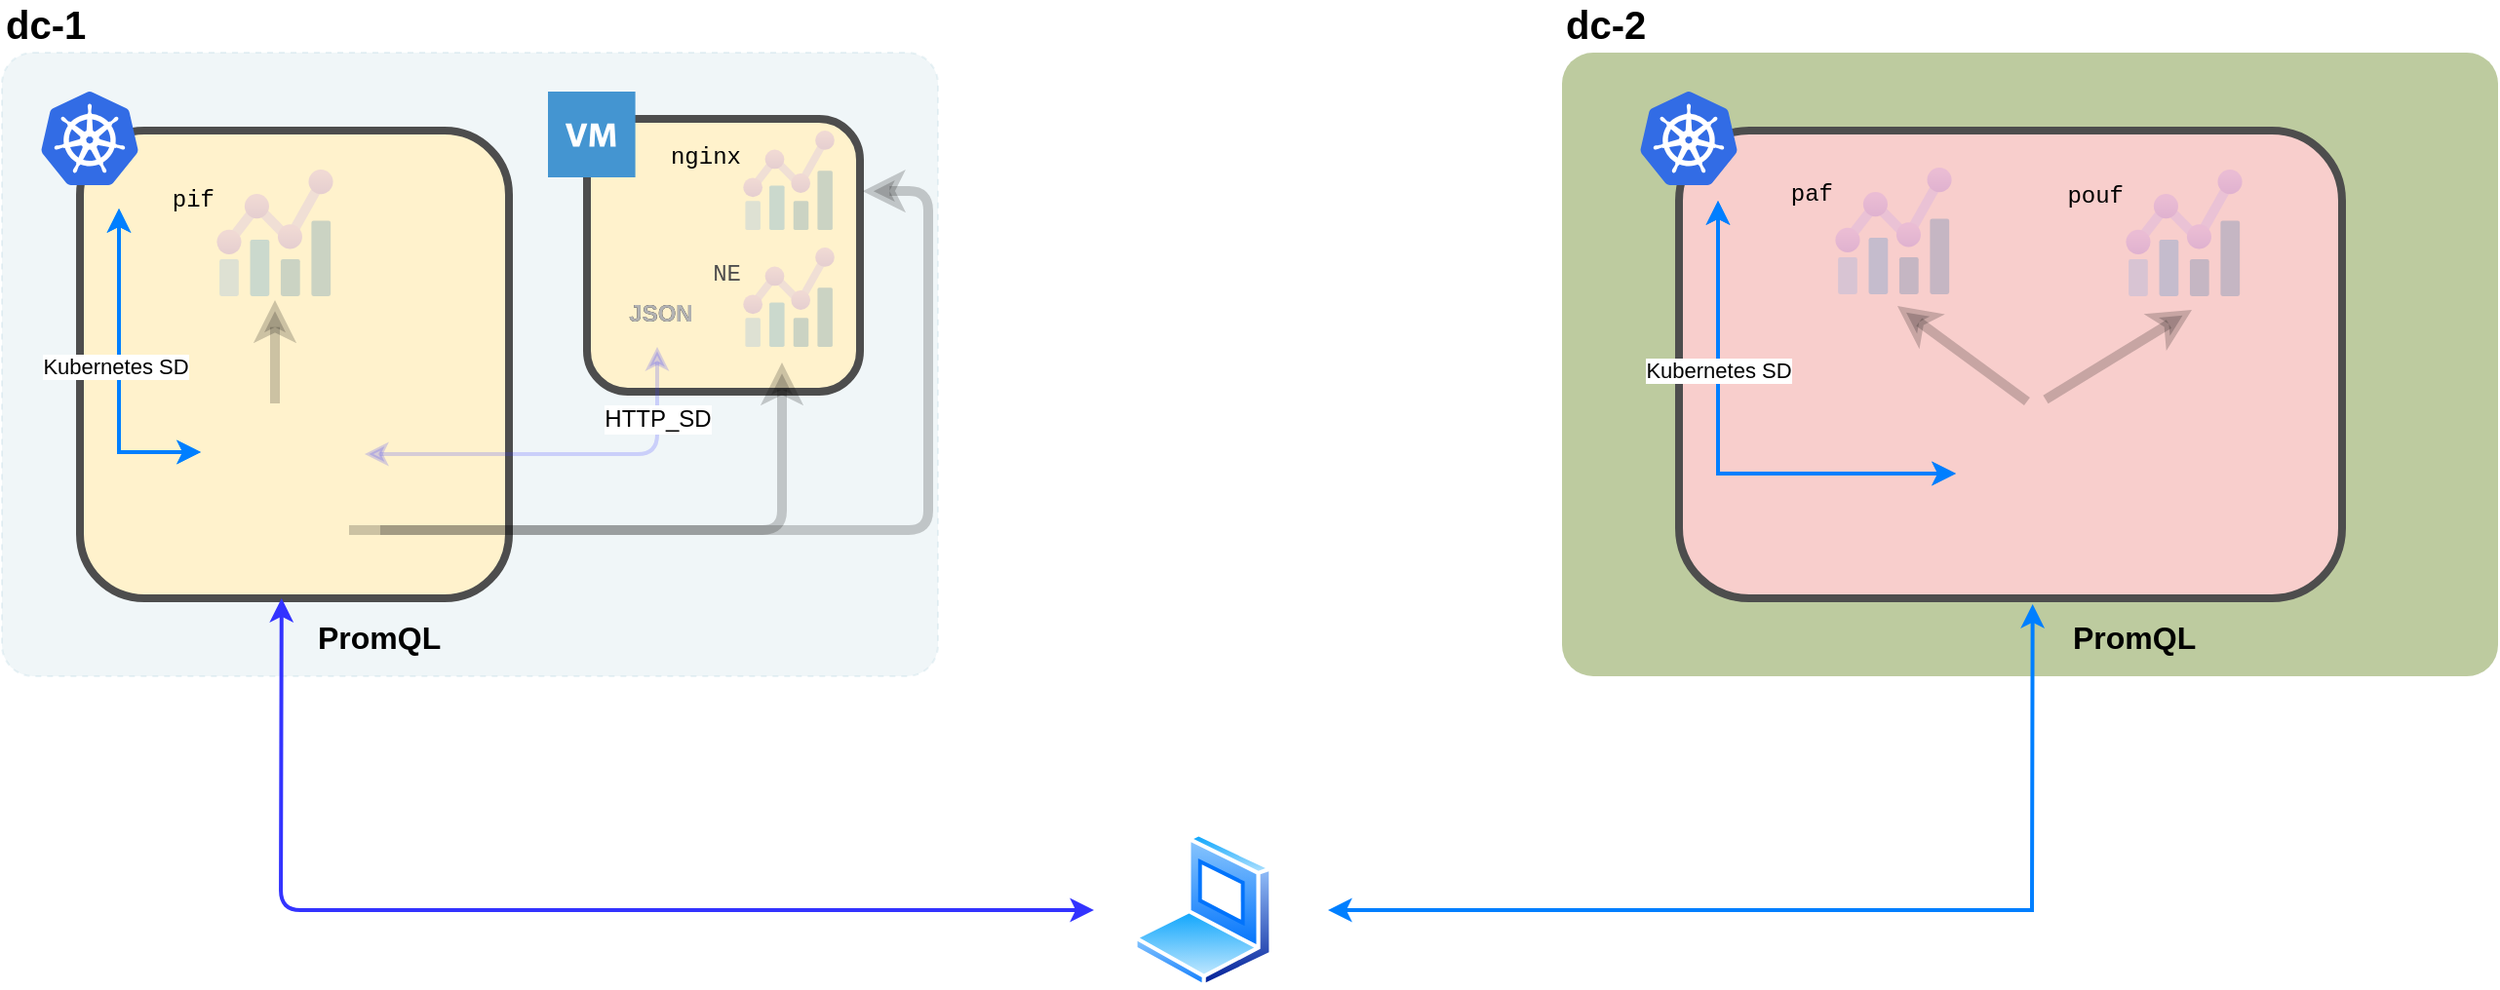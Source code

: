 <mxfile version="16.5.1" type="device" pages="2"><diagram id="RNcvH1G1AvlMXH8FhFoP" name="Page-1"><mxGraphModel dx="1422" dy="878" grid="1" gridSize="20" guides="1" tooltips="1" connect="1" arrows="1" fold="1" page="1" pageScale="1" pageWidth="1169" pageHeight="827" math="0" shadow="0"><root><mxCell id="0"/><mxCell id="1" value="DC" parent="0"/><mxCell id="i4_O-EYT64fUKUUjUKk5-18" value="dc-2" style="rounded=1;whiteSpace=wrap;html=1;dashed=1;sketch=0;fillColor=#BDCB9F;strokeColor=none;arcSize=5;fontStyle=1;fontSize=20;labelPosition=center;verticalLabelPosition=top;align=left;verticalAlign=bottom;" parent="1" vertex="1"><mxGeometry x="880" y="240" width="480" height="320" as="geometry"/></mxCell><mxCell id="i4_O-EYT64fUKUUjUKk5-17" value="dc-1" style="rounded=1;whiteSpace=wrap;html=1;dashed=1;sketch=0;fillColor=#B3CFDB;strokeColor=#97C2D3;arcSize=5;fontStyle=1;fontSize=20;labelPosition=center;verticalLabelPosition=top;align=left;verticalAlign=bottom;shadow=0;glass=0;gradientColor=none;gradientDirection=north;fillOpacity=20;strokeOpacity=20;" parent="1" vertex="1"><mxGeometry x="80" y="240" width="480" height="320" as="geometry"/></mxCell><mxCell id="i4_O-EYT64fUKUUjUKk5-29" value="Tenant Foo" parent="0"/><mxCell id="i4_O-EYT64fUKUUjUKk5-163" value="Tenant Hoster Infra" parent="0"/><mxCell id="i4_O-EYT64fUKUUjUKk5-166" value="" style="rounded=1;whiteSpace=wrap;html=1;shadow=0;glass=0;sketch=0;fontSize=20;strokeColor=#4D4D4D;strokeWidth=4;fillColor=#f8cecc;gradientDirection=north;" parent="i4_O-EYT64fUKUUjUKk5-163" vertex="1"><mxGeometry x="940" y="280" width="340" height="240" as="geometry"/></mxCell><mxCell id="i4_O-EYT64fUKUUjUKk5-167" value="" style="sketch=0;aspect=fixed;html=1;points=[];align=center;image;fontSize=12;image=img/lib/mscae/Kubernetes.svg;rounded=1;shadow=0;glass=0;strokeColor=#4D4D4D;strokeWidth=4;fillColor=none;gradientColor=none;gradientDirection=north;" parent="i4_O-EYT64fUKUUjUKk5-163" vertex="1"><mxGeometry x="920" y="260" width="50" height="48" as="geometry"/></mxCell><mxCell id="i4_O-EYT64fUKUUjUKk5-162" value="Tenant Foo Infra" parent="0"/><mxCell id="i4_O-EYT64fUKUUjUKk5-179" value="" style="rounded=1;whiteSpace=wrap;html=1;shadow=0;glass=0;sketch=0;fontSize=20;strokeColor=#4D4D4D;strokeWidth=4;fillColor=#fff2cc;gradientDirection=north;" parent="i4_O-EYT64fUKUUjUKk5-162" vertex="1"><mxGeometry x="120" y="280" width="220" height="240" as="geometry"/></mxCell><mxCell id="i4_O-EYT64fUKUUjUKk5-180" value="" style="sketch=0;aspect=fixed;html=1;points=[];align=center;image;fontSize=12;image=img/lib/mscae/Kubernetes.svg;rounded=1;shadow=0;glass=0;strokeColor=#4D4D4D;strokeWidth=4;fillColor=none;gradientColor=none;gradientDirection=north;" parent="i4_O-EYT64fUKUUjUKk5-162" vertex="1"><mxGeometry x="100" y="260" width="50" height="48" as="geometry"/></mxCell><mxCell id="i4_O-EYT64fUKUUjUKk5-181" value="" style="whiteSpace=wrap;html=1;aspect=fixed;rounded=1;shadow=0;glass=0;sketch=0;fontSize=20;strokeColor=#4D4D4D;strokeWidth=4;fillColor=#fff2cc;gradientDirection=north;" parent="i4_O-EYT64fUKUUjUKk5-162" vertex="1"><mxGeometry x="380" y="274" width="140" height="140" as="geometry"/></mxCell><mxCell id="i4_O-EYT64fUKUUjUKk5-183" value="" style="shadow=0;dashed=0;html=1;strokeColor=none;fillColor=#4495D1;labelPosition=center;verticalLabelPosition=bottom;verticalAlign=top;align=center;outlineConnect=0;shape=mxgraph.veeam.2d.virtual_machine;rounded=1;glass=0;labelBackgroundColor=none;sketch=0;fontSize=20;fontColor=#4D4D4D;" parent="i4_O-EYT64fUKUUjUKk5-162" vertex="1"><mxGeometry x="360" y="260" width="44.8" height="44" as="geometry"/></mxCell><mxCell id="evRSb0u4MD66gfarcpA0-5" value="Apps" parent="0" visible="0"/><mxCell id="hrEbi-CQNuFAZLbF7D-f-4" value="" style="aspect=fixed;perimeter=ellipsePerimeter;align=left;shadow=0;dashed=0;fontColor=#4D4D4D;labelBackgroundColor=#FFF2CC;fontSize=20;spacingTop=3;image;image=img/lib/ibm/miscellaneous/microservices_application.svg;rounded=0;glass=0;sketch=0;strokeColor=#4D4D4D;strokeWidth=4;fillColor=#B3CFDB;gradientColor=none;gradientDirection=north;fontStyle=1;labelPosition=center;verticalLabelPosition=top;verticalAlign=bottom;html=1;imageBackground=none;imageBorder=none;perimeterSpacing=0;" parent="evRSb0u4MD66gfarcpA0-5" vertex="1"><mxGeometry x="172" y="297" width="100" height="100" as="geometry"/></mxCell><mxCell id="hrEbi-CQNuFAZLbF7D-f-5" value="" style="aspect=fixed;perimeter=ellipsePerimeter;align=left;shadow=0;dashed=0;fontColor=#4D4D4D;labelBackgroundColor=#FFF2CC;fontSize=20;spacingTop=3;image;image=img/lib/ibm/miscellaneous/microservices_application.svg;rounded=0;glass=0;sketch=0;strokeColor=#4D4D4D;strokeWidth=4;fillColor=#B3CFDB;gradientColor=none;gradientDirection=north;fontStyle=1;labelPosition=center;verticalLabelPosition=top;verticalAlign=bottom;html=1;imageBackground=none;imageBorder=none;perimeterSpacing=0;" parent="evRSb0u4MD66gfarcpA0-5" vertex="1"><mxGeometry x="1066" y="293" width="100" height="100" as="geometry"/></mxCell><mxCell id="bxPonJ3_wCeM7f_F5ErZ-5" value="nginx" style="text;html=1;strokeColor=none;fillColor=none;align=center;verticalAlign=middle;whiteSpace=wrap;rounded=0;shadow=0;glass=0;sketch=0;fontSize=28;fontStyle=1" parent="evRSb0u4MD66gfarcpA0-5" vertex="1"><mxGeometry x="420" y="320" width="60" height="30" as="geometry"/></mxCell><mxCell id="i4_O-EYT64fUKUUjUKk5-199" value="Metrics" parent="0"/><mxCell id="i4_O-EYT64fUKUUjUKk5-200" value="&lt;span style=&quot;font-weight: normal&quot;&gt;&lt;font style=&quot;font-size: 12px&quot;&gt;pif&lt;/font&gt;&lt;/span&gt;" style="aspect=fixed;html=1;points=[];align=right;image;fontSize=15;image=img/lib/azure2/management_governance/Metrics.svg;rounded=1;shadow=0;glass=0;labelBackgroundColor=none;sketch=0;fontFamily=Courier New;fontColor=#000000;strokeColor=#4D4D4D;strokeWidth=2;fillColor=#FFF2CC;gradientColor=none;gradientDirection=north;labelPosition=left;verticalLabelPosition=middle;verticalAlign=top;fontStyle=1;fillOpacity=20;strokeOpacity=20;" parent="i4_O-EYT64fUKUUjUKk5-199" vertex="1"><mxGeometry x="190" y="300" width="60" height="65" as="geometry"/></mxCell><mxCell id="i4_O-EYT64fUKUUjUKk5-201" value="&lt;span style=&quot;font-weight: normal; font-size: 12px;&quot;&gt;nginx&lt;/span&gt;" style="aspect=fixed;html=1;points=[];align=right;image;fontSize=12;image=img/lib/azure2/management_governance/Metrics.svg;rounded=1;shadow=0;glass=0;labelBackgroundColor=none;sketch=0;fontFamily=Courier New;fontColor=#000000;strokeColor=#4D4D4D;strokeWidth=2;fillColor=#FFF2CC;gradientColor=none;gradientDirection=north;labelPosition=left;verticalLabelPosition=middle;verticalAlign=top;fontStyle=1;fillOpacity=20;strokeOpacity=20;" parent="i4_O-EYT64fUKUUjUKk5-199" vertex="1"><mxGeometry x="460" y="280" width="47.08" height="51" as="geometry"/></mxCell><mxCell id="i4_O-EYT64fUKUUjUKk5-202" value="paf" style="aspect=fixed;html=1;points=[];align=right;image;fontSize=12;image=img/lib/azure2/management_governance/Metrics.svg;rounded=1;shadow=0;glass=0;labelBackgroundColor=none;sketch=0;fontFamily=Courier New;fontColor=#000000;strokeColor=#4D4D4D;strokeWidth=2;fillColor=#FFF2CC;gradientColor=none;gradientDirection=north;labelPosition=left;verticalLabelPosition=middle;verticalAlign=top;fillOpacity=20;strokeOpacity=20;" parent="i4_O-EYT64fUKUUjUKk5-199" vertex="1"><mxGeometry x="1020" y="299" width="60" height="65" as="geometry"/></mxCell><mxCell id="pd_l_dv3nsvpoKcLNDap-4" value="NE" style="aspect=fixed;html=1;points=[];align=right;image;fontSize=12;image=img/lib/azure2/management_governance/Metrics.svg;rounded=1;shadow=0;glass=0;labelBackgroundColor=none;sketch=0;fontFamily=Courier New;fontColor=#4D4D4D;strokeColor=#4D4D4D;strokeWidth=2;fillColor=#FFF2CC;gradientColor=none;gradientDirection=north;labelPosition=left;verticalLabelPosition=middle;verticalAlign=top;fillOpacity=20;strokeOpacity=20;" parent="i4_O-EYT64fUKUUjUKk5-199" vertex="1"><mxGeometry x="460" y="340" width="47.08" height="51" as="geometry"/></mxCell><mxCell id="r_dO_igl0m1d9tVqtWHe-1" value="pouf" style="aspect=fixed;html=1;points=[];align=right;image;fontSize=12;image=img/lib/azure2/management_governance/Metrics.svg;rounded=1;shadow=0;glass=0;labelBackgroundColor=none;sketch=0;fontFamily=Courier New;fontColor=#000000;strokeColor=#4D4D4D;strokeWidth=2;fillColor=#FFF2CC;gradientColor=none;gradientDirection=north;labelPosition=left;verticalLabelPosition=middle;verticalAlign=top;fillOpacity=20;strokeOpacity=20;" parent="i4_O-EYT64fUKUUjUKk5-199" vertex="1"><mxGeometry x="1169" y="300" width="60" height="65" as="geometry"/></mxCell><mxCell id="i4_O-EYT64fUKUUjUKk5-189" value="Prometheus" parent="0"/><mxCell id="pd_l_dv3nsvpoKcLNDap-2" value="" style="shape=image;imageAspect=0;aspect=fixed;verticalLabelPosition=bottom;verticalAlign=top;image=https://upload.wikimedia.org/wikipedia/commons/thumb/3/38/Prometheus_software_logo.svg/484px-Prometheus_software_logo.svg.png;fillOpacity=100;" parent="i4_O-EYT64fUKUUjUKk5-189" vertex="1"><mxGeometry x="1081" y="423" width="80.66" height="80" as="geometry"/></mxCell><mxCell id="pd_l_dv3nsvpoKcLNDap-3" value="" style="shape=image;imageAspect=0;aspect=fixed;verticalLabelPosition=bottom;verticalAlign=top;image=https://upload.wikimedia.org/wikipedia/commons/thumb/3/38/Prometheus_software_logo.svg/484px-Prometheus_software_logo.svg.png;" parent="i4_O-EYT64fUKUUjUKk5-189" vertex="1"><mxGeometry x="180" y="423" width="80.66" height="80" as="geometry"/></mxCell><mxCell id="G_ssmedMR8eR-78c7yy--2" value="" style="endArrow=classic;startArrow=classic;html=1;rounded=1;fontSize=12;strokeColor=#3333FF;strokeWidth=2;fillOpacity=20;strokeOpacity=20;" parent="i4_O-EYT64fUKUUjUKk5-189" edge="1"><mxGeometry width="50" height="50" relative="1" as="geometry"><mxPoint x="266" y="446" as="sourcePoint"/><mxPoint x="416" y="391" as="targetPoint"/><Array as="points"><mxPoint x="416" y="446"/></Array></mxGeometry></mxCell><mxCell id="G_ssmedMR8eR-78c7yy--3" value="HTTP_SD" style="edgeLabel;html=1;align=center;verticalAlign=middle;resizable=0;points=[];fontSize=12;" parent="G_ssmedMR8eR-78c7yy--2" vertex="1" connectable="0"><mxGeometry x="0.639" relative="1" as="geometry"><mxPoint as="offset"/></mxGeometry></mxCell><mxCell id="evRSb0u4MD66gfarcpA0-1" value="Flux metriques" parent="0"/><mxCell id="evRSb0u4MD66gfarcpA0-2" value="" style="endArrow=none;html=1;rounded=0;fontFamily=Courier New;fontSize=26;fontColor=#4D4D4D;strokeWidth=5;startArrow=classic;startFill=1;endFill=0;fillOpacity=20;strokeOpacity=20;" parent="evRSb0u4MD66gfarcpA0-1" edge="1"><mxGeometry width="50" height="50" relative="1" as="geometry"><mxPoint x="220" y="367" as="sourcePoint"/><mxPoint x="220" y="420" as="targetPoint"/></mxGeometry></mxCell><mxCell id="pd_l_dv3nsvpoKcLNDap-15" value="&lt;b&gt;JSON&lt;/b&gt;" style="text;html=1;strokeColor=none;fillColor=none;align=center;verticalAlign=middle;whiteSpace=wrap;rounded=0;fillOpacity=20;strokeOpacity=20;" parent="evRSb0u4MD66gfarcpA0-1" vertex="1"><mxGeometry x="388" y="359" width="60" height="30" as="geometry"/></mxCell><mxCell id="pd_l_dv3nsvpoKcLNDap-16" value="" style="endArrow=classic;html=1;rounded=1;fontFamily=Courier New;fontSize=26;fontColor=#4D4D4D;strokeWidth=5;sketch=0;startArrow=none;startFill=0;endFill=1;fillOpacity=20;strokeOpacity=20;" parent="evRSb0u4MD66gfarcpA0-1" edge="1"><mxGeometry width="50" height="50" relative="1" as="geometry"><mxPoint x="258" y="485" as="sourcePoint"/><mxPoint x="480" y="399" as="targetPoint"/><Array as="points"><mxPoint x="480" y="485"/></Array></mxGeometry></mxCell><mxCell id="pd_l_dv3nsvpoKcLNDap-17" value="" style="endArrow=classic;startArrow=classic;html=1;rounded=0;strokeWidth=2;entryX=0;entryY=0.25;entryDx=0;entryDy=0;strokeColor=#007FFF;" parent="evRSb0u4MD66gfarcpA0-1" edge="1"><mxGeometry width="50" height="50" relative="1" as="geometry"><mxPoint x="960" y="316" as="sourcePoint"/><mxPoint x="1082" y="456" as="targetPoint"/><Array as="points"><mxPoint x="960" y="456"/></Array></mxGeometry></mxCell><mxCell id="pd_l_dv3nsvpoKcLNDap-18" value="Kubernetes SD" style="edgeLabel;html=1;align=center;verticalAlign=middle;resizable=0;points=[];" parent="pd_l_dv3nsvpoKcLNDap-17" vertex="1" connectable="0"><mxGeometry x="-0.336" relative="1" as="geometry"><mxPoint as="offset"/></mxGeometry></mxCell><mxCell id="pd_l_dv3nsvpoKcLNDap-37" value="" style="endArrow=classic;startArrow=classic;html=1;rounded=0;strokeWidth=2;entryX=0;entryY=0.25;entryDx=0;entryDy=0;strokeColor=#007FFF;" parent="evRSb0u4MD66gfarcpA0-1" edge="1"><mxGeometry width="50" height="50" relative="1" as="geometry"><mxPoint x="140" y="320" as="sourcePoint"/><mxPoint x="182" y="445" as="targetPoint"/><Array as="points"><mxPoint x="140" y="445"/></Array></mxGeometry></mxCell><mxCell id="pd_l_dv3nsvpoKcLNDap-38" value="Kubernetes SD" style="edgeLabel;html=1;align=center;verticalAlign=middle;resizable=0;points=[];" parent="pd_l_dv3nsvpoKcLNDap-37" vertex="1" connectable="0"><mxGeometry x="-0.032" y="-2" relative="1" as="geometry"><mxPoint as="offset"/></mxGeometry></mxCell><mxCell id="r_dO_igl0m1d9tVqtWHe-9" value="" style="endArrow=classic;html=1;rounded=1;fontFamily=Courier New;fontSize=26;fontColor=#4D4D4D;strokeWidth=5;sketch=0;startArrow=none;startFill=0;entryX=0.984;entryY=0.59;entryDx=0;entryDy=0;entryPerimeter=0;endFill=1;fillOpacity=20;strokeOpacity=20;" parent="evRSb0u4MD66gfarcpA0-1" edge="1"><mxGeometry width="50" height="50" relative="1" as="geometry"><mxPoint x="274" y="485" as="sourcePoint"/><mxPoint x="521.327" y="311.09" as="targetPoint"/><Array as="points"><mxPoint x="555" y="485"/><mxPoint x="555" y="311"/></Array></mxGeometry></mxCell><mxCell id="r_dO_igl0m1d9tVqtWHe-10" value="" style="endArrow=none;html=1;rounded=0;fontFamily=Courier New;fontSize=26;fontColor=#4D4D4D;strokeWidth=5;startArrow=classic;startFill=1;endFill=0;fillOpacity=20;strokeOpacity=20;" parent="evRSb0u4MD66gfarcpA0-1" edge="1"><mxGeometry width="50" height="50" relative="1" as="geometry"><mxPoint x="1052" y="370" as="sourcePoint"/><mxPoint x="1118.47" y="419" as="targetPoint"/></mxGeometry></mxCell><mxCell id="r_dO_igl0m1d9tVqtWHe-11" value="" style="endArrow=none;html=1;rounded=0;fontFamily=Courier New;fontSize=26;fontColor=#4D4D4D;strokeWidth=5;startArrow=classic;startFill=1;endFill=0;fillOpacity=20;strokeOpacity=20;" parent="evRSb0u4MD66gfarcpA0-1" edge="1"><mxGeometry width="50" height="50" relative="1" as="geometry"><mxPoint x="1203" y="372" as="sourcePoint"/><mxPoint x="1128" y="418" as="targetPoint"/></mxGeometry></mxCell><mxCell id="pd_l_dv3nsvpoKcLNDap-19" value="S3" parent="0" visible="0"/><mxCell id="pd_l_dv3nsvpoKcLNDap-20" value="" style="endArrow=classic;html=1;rounded=0;fontFamily=Courier New;fontSize=26;fontColor=#4D4D4D;strokeWidth=5;startArrow=classic;startFill=1;endFill=1;" parent="pd_l_dv3nsvpoKcLNDap-19" edge="1"><mxGeometry width="50" height="50" relative="1" as="geometry"><mxPoint x="220" y="367" as="sourcePoint"/><mxPoint x="220" y="420" as="targetPoint"/></mxGeometry></mxCell><mxCell id="pd_l_dv3nsvpoKcLNDap-21" value="" style="endArrow=classic;html=1;rounded=1;fontFamily=Courier New;fontSize=26;fontColor=#4D4D4D;strokeWidth=5;sketch=0;startArrow=classic;startFill=1;entryX=0.984;entryY=0.59;entryDx=0;entryDy=0;entryPerimeter=0;" parent="pd_l_dv3nsvpoKcLNDap-19" edge="1"><mxGeometry width="50" height="50" relative="1" as="geometry"><mxPoint x="258" y="485" as="sourcePoint"/><mxPoint x="505.327" y="311.09" as="targetPoint"/><Array as="points"><mxPoint x="539" y="485"/><mxPoint x="539" y="311"/></Array></mxGeometry></mxCell><mxCell id="pd_l_dv3nsvpoKcLNDap-22" value="" style="endArrow=classic;html=1;rounded=0;fontFamily=Courier New;fontSize=26;fontColor=#4D4D4D;strokeWidth=5;startArrow=classic;startFill=1;endFill=1;" parent="pd_l_dv3nsvpoKcLNDap-19" edge="1"><mxGeometry width="50" height="50" relative="1" as="geometry"><mxPoint x="1119.47" y="366" as="sourcePoint"/><mxPoint x="1119.47" y="419" as="targetPoint"/></mxGeometry></mxCell><mxCell id="pd_l_dv3nsvpoKcLNDap-23" value="&lt;b&gt;JSON&lt;/b&gt;" style="text;html=1;strokeColor=none;fillColor=none;align=center;verticalAlign=middle;whiteSpace=wrap;rounded=0;" parent="pd_l_dv3nsvpoKcLNDap-19" vertex="1"><mxGeometry x="388" y="359" width="60" height="30" as="geometry"/></mxCell><mxCell id="pd_l_dv3nsvpoKcLNDap-24" value="" style="endArrow=classic;html=1;rounded=1;fontFamily=Courier New;fontSize=26;fontColor=#4D4D4D;strokeWidth=5;sketch=0;startArrow=classic;startFill=1;" parent="pd_l_dv3nsvpoKcLNDap-19" edge="1"><mxGeometry width="50" height="50" relative="1" as="geometry"><mxPoint x="258" y="485" as="sourcePoint"/><mxPoint x="480" y="399" as="targetPoint"/><Array as="points"><mxPoint x="480" y="485"/></Array></mxGeometry></mxCell><mxCell id="pd_l_dv3nsvpoKcLNDap-25" value="" style="endArrow=classic;startArrow=classic;html=1;rounded=0;strokeWidth=2;entryX=0;entryY=0.25;entryDx=0;entryDy=0;strokeColor=#007FFF;" parent="pd_l_dv3nsvpoKcLNDap-19" edge="1"><mxGeometry width="50" height="50" relative="1" as="geometry"><mxPoint x="960" y="316" as="sourcePoint"/><mxPoint x="1082" y="456" as="targetPoint"/><Array as="points"><mxPoint x="960" y="456"/></Array></mxGeometry></mxCell><mxCell id="pd_l_dv3nsvpoKcLNDap-26" value="Kubernetes SD" style="edgeLabel;html=1;align=center;verticalAlign=middle;resizable=0;points=[];" parent="pd_l_dv3nsvpoKcLNDap-25" vertex="1" connectable="0"><mxGeometry x="-0.336" relative="1" as="geometry"><mxPoint as="offset"/></mxGeometry></mxCell><mxCell id="pd_l_dv3nsvpoKcLNDap-27" value="" style="group" parent="pd_l_dv3nsvpoKcLNDap-19" vertex="1" connectable="0"><mxGeometry x="520" y="660" width="400" height="220" as="geometry"/></mxCell><mxCell id="pd_l_dv3nsvpoKcLNDap-28" value="" style="html=1;verticalLabelPosition=bottom;align=center;labelBackgroundColor=#ffffff;verticalAlign=top;strokeWidth=8;strokeColor=#4B9EE7;shadow=0;dashed=0;shape=mxgraph.ios7.icons.cloud;rounded=1;glass=0;sketch=0;fontSize=20;fillColor=#FFFFFF;gradientColor=none;gradientDirection=north;" parent="pd_l_dv3nsvpoKcLNDap-27" vertex="1"><mxGeometry width="400" height="220.0" as="geometry"/></mxCell><mxCell id="pd_l_dv3nsvpoKcLNDap-29" value="" style="triangle;whiteSpace=wrap;html=1;rounded=1;shadow=0;glass=0;sketch=0;fontSize=20;strokeColor=default;fillColor=#FFFFFF;gradientColor=none;gradientDirection=north;strokeWidth=7;rotation=-90;" parent="pd_l_dv3nsvpoKcLNDap-27" vertex="1"><mxGeometry x="180.649" y="60.003" width="38.71" height="48.889" as="geometry"/></mxCell><mxCell id="pd_l_dv3nsvpoKcLNDap-30" value="" style="ellipse;whiteSpace=wrap;html=1;aspect=fixed;rounded=1;shadow=0;glass=0;sketch=0;fontSize=20;strokeColor=default;strokeWidth=7;fillColor=#FFFFFF;gradientColor=none;gradientDirection=north;" parent="pd_l_dv3nsvpoKcLNDap-27" vertex="1"><mxGeometry x="240.005" y="146.664" width="35.484" height="35.484" as="geometry"/></mxCell><mxCell id="pd_l_dv3nsvpoKcLNDap-31" value="" style="whiteSpace=wrap;html=1;aspect=fixed;rounded=1;shadow=0;glass=0;sketch=0;fontSize=20;strokeColor=default;strokeWidth=7;fillColor=#FFFFFF;gradientColor=none;gradientDirection=north;" parent="pd_l_dv3nsvpoKcLNDap-27" vertex="1"><mxGeometry x="141.935" y="159.997" width="35.484" height="35.484" as="geometry"/></mxCell><mxCell id="pd_l_dv3nsvpoKcLNDap-32" value="" style="group" parent="pd_l_dv3nsvpoKcLNDap-19" vertex="1" connectable="0"><mxGeometry x="520" y="660" width="400" height="220" as="geometry"/></mxCell><mxCell id="pd_l_dv3nsvpoKcLNDap-33" value="" style="html=1;verticalLabelPosition=bottom;align=center;labelBackgroundColor=#ffffff;verticalAlign=top;strokeWidth=8;strokeColor=#4B9EE7;shadow=0;dashed=0;shape=mxgraph.ios7.icons.cloud;rounded=1;glass=0;sketch=0;fontSize=20;fillColor=#FFFFFF;gradientColor=none;gradientDirection=north;" parent="pd_l_dv3nsvpoKcLNDap-32" vertex="1"><mxGeometry width="400" height="220.0" as="geometry"/></mxCell><mxCell id="pd_l_dv3nsvpoKcLNDap-34" value="" style="triangle;whiteSpace=wrap;html=1;rounded=1;shadow=0;glass=0;sketch=0;fontSize=20;strokeColor=default;fillColor=#FFFFFF;gradientColor=none;gradientDirection=north;strokeWidth=7;rotation=-90;" parent="pd_l_dv3nsvpoKcLNDap-32" vertex="1"><mxGeometry x="180.649" y="60.003" width="38.71" height="48.889" as="geometry"/></mxCell><mxCell id="pd_l_dv3nsvpoKcLNDap-35" value="" style="ellipse;whiteSpace=wrap;html=1;aspect=fixed;rounded=1;shadow=0;glass=0;sketch=0;fontSize=20;strokeColor=default;strokeWidth=7;fillColor=#FFFFFF;gradientColor=none;gradientDirection=north;" parent="pd_l_dv3nsvpoKcLNDap-32" vertex="1"><mxGeometry x="240.005" y="146.664" width="35.484" height="35.484" as="geometry"/></mxCell><mxCell id="pd_l_dv3nsvpoKcLNDap-36" value="" style="whiteSpace=wrap;html=1;aspect=fixed;rounded=1;shadow=0;glass=0;sketch=0;fontSize=20;strokeColor=default;strokeWidth=7;fillColor=#FFFFFF;gradientColor=none;gradientDirection=north;" parent="pd_l_dv3nsvpoKcLNDap-32" vertex="1"><mxGeometry x="141.935" y="159.997" width="35.484" height="35.484" as="geometry"/></mxCell><mxCell id="pd_l_dv3nsvpoKcLNDap-47" value="Client" parent="0"/><mxCell id="pd_l_dv3nsvpoKcLNDap-51" value="&lt;b&gt;JSON&lt;/b&gt;" style="text;html=1;strokeColor=none;fillColor=none;align=center;verticalAlign=middle;whiteSpace=wrap;rounded=0;opacity=20;fontColor=#B3B3B3;" parent="pd_l_dv3nsvpoKcLNDap-47" vertex="1"><mxGeometry x="388" y="359" width="60" height="30" as="geometry"/></mxCell><mxCell id="pd_l_dv3nsvpoKcLNDap-53" value="" style="endArrow=classic;startArrow=classic;html=1;rounded=0;strokeWidth=2;entryX=0;entryY=0.25;entryDx=0;entryDy=0;strokeColor=#007FFF;" parent="pd_l_dv3nsvpoKcLNDap-47" edge="1"><mxGeometry width="50" height="50" relative="1" as="geometry"><mxPoint x="960" y="316" as="sourcePoint"/><mxPoint x="1082" y="456" as="targetPoint"/><Array as="points"><mxPoint x="960" y="456"/></Array></mxGeometry></mxCell><mxCell id="pd_l_dv3nsvpoKcLNDap-54" value="Kubernetes SD" style="edgeLabel;html=1;align=center;verticalAlign=middle;resizable=0;points=[];" parent="pd_l_dv3nsvpoKcLNDap-53" vertex="1" connectable="0"><mxGeometry x="-0.336" relative="1" as="geometry"><mxPoint as="offset"/></mxGeometry></mxCell><mxCell id="pd_l_dv3nsvpoKcLNDap-55" value="" style="endArrow=classic;startArrow=classic;html=1;rounded=0;strokeWidth=2;entryX=0;entryY=0.25;entryDx=0;entryDy=0;strokeColor=#007FFF;" parent="pd_l_dv3nsvpoKcLNDap-47" edge="1"><mxGeometry width="50" height="50" relative="1" as="geometry"><mxPoint x="140" y="320" as="sourcePoint"/><mxPoint x="182" y="445" as="targetPoint"/><Array as="points"><mxPoint x="140" y="445"/></Array></mxGeometry></mxCell><mxCell id="pd_l_dv3nsvpoKcLNDap-56" value="Kubernetes SD" style="edgeLabel;html=1;align=center;verticalAlign=middle;resizable=0;points=[];" parent="pd_l_dv3nsvpoKcLNDap-55" vertex="1" connectable="0"><mxGeometry x="-0.032" y="-2" relative="1" as="geometry"><mxPoint as="offset"/></mxGeometry></mxCell><mxCell id="pd_l_dv3nsvpoKcLNDap-60" value="" style="endArrow=classic;startArrow=classic;html=1;rounded=0;sketch=0;strokeColor=#007FFF;strokeWidth=2;entryX=0.5;entryY=1;entryDx=0;entryDy=0;fontSize=16;" parent="pd_l_dv3nsvpoKcLNDap-47" edge="1"><mxGeometry width="50" height="50" relative="1" as="geometry"><mxPoint x="760.0" y="680" as="sourcePoint"/><mxPoint x="1121.33" y="523" as="targetPoint"/><Array as="points"><mxPoint x="1121" y="680"/></Array></mxGeometry></mxCell><mxCell id="r_dO_igl0m1d9tVqtWHe-8" value="PromQL" style="edgeLabel;html=1;align=left;verticalAlign=middle;resizable=0;points=[];fontSize=16;fontColor=#000000;labelPosition=right;verticalLabelPosition=middle;labelBackgroundColor=none;fontStyle=1" parent="pd_l_dv3nsvpoKcLNDap-60" vertex="1" connectable="0"><mxGeometry x="0.884" y="-4" relative="1" as="geometry"><mxPoint x="15" y="-13" as="offset"/></mxGeometry></mxCell><mxCell id="G_ssmedMR8eR-78c7yy--5" value="" style="aspect=fixed;perimeter=ellipsePerimeter;html=1;align=center;shadow=0;dashed=0;spacingTop=3;image;image=img/lib/active_directory/laptop_client.svg;fontSize=12;strokeColor=#4D4D4D;" parent="pd_l_dv3nsvpoKcLNDap-47" vertex="1"><mxGeometry x="660" y="640" width="72" height="80" as="geometry"/></mxCell><mxCell id="G_ssmedMR8eR-78c7yy--6" value="" style="endArrow=classic;startArrow=classic;html=1;rounded=1;fontSize=12;strokeColor=#3333FF;strokeWidth=2;exitX=0.47;exitY=1;exitDx=0;exitDy=0;exitPerimeter=0;" parent="pd_l_dv3nsvpoKcLNDap-47" source="i4_O-EYT64fUKUUjUKk5-179" edge="1"><mxGeometry width="50" height="50" relative="1" as="geometry"><mxPoint x="380" y="650" as="sourcePoint"/><mxPoint x="640" y="680" as="targetPoint"/><Array as="points"><mxPoint x="223" y="680"/></Array></mxGeometry></mxCell><mxCell id="r_dO_igl0m1d9tVqtWHe-7" value="PromQL" style="edgeLabel;html=1;align=left;verticalAlign=middle;resizable=0;points=[];fontSize=16;fontColor=#000000;fontStyle=1;labelPosition=right;verticalLabelPosition=middle;labelBackgroundColor=none;" parent="G_ssmedMR8eR-78c7yy--6" vertex="1" connectable="0"><mxGeometry x="-0.848" y="-1" relative="1" as="geometry"><mxPoint x="18" y="-24" as="offset"/></mxGeometry></mxCell><mxCell id="pd_l_dv3nsvpoKcLNDap-62" value="Grafana" parent="0" visible="0"/><mxCell id="pd_l_dv3nsvpoKcLNDap-63" value="" style="endArrow=classic;html=1;rounded=0;fontFamily=Courier New;fontSize=26;fontColor=#4D4D4D;strokeWidth=5;startArrow=classic;startFill=1;endFill=1;" parent="pd_l_dv3nsvpoKcLNDap-62" edge="1"><mxGeometry width="50" height="50" relative="1" as="geometry"><mxPoint x="220" y="367" as="sourcePoint"/><mxPoint x="220" y="420" as="targetPoint"/></mxGeometry></mxCell><mxCell id="pd_l_dv3nsvpoKcLNDap-64" value="" style="endArrow=classic;html=1;rounded=1;fontFamily=Courier New;fontSize=26;fontColor=#4D4D4D;strokeWidth=5;sketch=0;startArrow=classic;startFill=1;entryX=0.984;entryY=0.59;entryDx=0;entryDy=0;entryPerimeter=0;" parent="pd_l_dv3nsvpoKcLNDap-62" edge="1"><mxGeometry width="50" height="50" relative="1" as="geometry"><mxPoint x="258" y="485" as="sourcePoint"/><mxPoint x="505.327" y="311.09" as="targetPoint"/><Array as="points"><mxPoint x="539" y="485"/><mxPoint x="539" y="311"/></Array></mxGeometry></mxCell><mxCell id="pd_l_dv3nsvpoKcLNDap-65" value="" style="endArrow=classic;html=1;rounded=0;fontFamily=Courier New;fontSize=26;fontColor=#4D4D4D;strokeWidth=5;startArrow=classic;startFill=1;endFill=1;" parent="pd_l_dv3nsvpoKcLNDap-62" edge="1"><mxGeometry width="50" height="50" relative="1" as="geometry"><mxPoint x="1119.47" y="366" as="sourcePoint"/><mxPoint x="1119.47" y="419" as="targetPoint"/></mxGeometry></mxCell><mxCell id="pd_l_dv3nsvpoKcLNDap-66" value="&lt;b&gt;JSON&lt;/b&gt;" style="text;html=1;strokeColor=none;fillColor=none;align=center;verticalAlign=middle;whiteSpace=wrap;rounded=0;" parent="pd_l_dv3nsvpoKcLNDap-62" vertex="1"><mxGeometry x="388" y="359" width="60" height="30" as="geometry"/></mxCell><mxCell id="pd_l_dv3nsvpoKcLNDap-67" value="" style="endArrow=classic;html=1;rounded=1;fontFamily=Courier New;fontSize=26;fontColor=#4D4D4D;strokeWidth=5;sketch=0;startArrow=classic;startFill=1;" parent="pd_l_dv3nsvpoKcLNDap-62" edge="1"><mxGeometry width="50" height="50" relative="1" as="geometry"><mxPoint x="258" y="485" as="sourcePoint"/><mxPoint x="480" y="399" as="targetPoint"/><Array as="points"><mxPoint x="480" y="485"/></Array></mxGeometry></mxCell><mxCell id="pd_l_dv3nsvpoKcLNDap-68" value="" style="endArrow=classic;startArrow=classic;html=1;rounded=0;strokeWidth=2;entryX=0;entryY=0.25;entryDx=0;entryDy=0;strokeColor=#007FFF;" parent="pd_l_dv3nsvpoKcLNDap-62" edge="1"><mxGeometry width="50" height="50" relative="1" as="geometry"><mxPoint x="960" y="316" as="sourcePoint"/><mxPoint x="1082" y="456" as="targetPoint"/><Array as="points"><mxPoint x="960" y="456"/></Array></mxGeometry></mxCell><mxCell id="pd_l_dv3nsvpoKcLNDap-69" value="Kubernetes SD" style="edgeLabel;html=1;align=center;verticalAlign=middle;resizable=0;points=[];" parent="pd_l_dv3nsvpoKcLNDap-68" vertex="1" connectable="0"><mxGeometry x="-0.336" relative="1" as="geometry"><mxPoint as="offset"/></mxGeometry></mxCell><mxCell id="pd_l_dv3nsvpoKcLNDap-70" value="" style="endArrow=classic;startArrow=classic;html=1;rounded=0;strokeWidth=2;entryX=0;entryY=0.25;entryDx=0;entryDy=0;strokeColor=#007FFF;" parent="pd_l_dv3nsvpoKcLNDap-62" edge="1"><mxGeometry width="50" height="50" relative="1" as="geometry"><mxPoint x="140" y="320" as="sourcePoint"/><mxPoint x="182" y="445" as="targetPoint"/><Array as="points"><mxPoint x="140" y="445"/></Array></mxGeometry></mxCell><mxCell id="pd_l_dv3nsvpoKcLNDap-71" value="Kubernetes SD" style="edgeLabel;html=1;align=center;verticalAlign=middle;resizable=0;points=[];" parent="pd_l_dv3nsvpoKcLNDap-70" vertex="1" connectable="0"><mxGeometry x="-0.032" y="-2" relative="1" as="geometry"><mxPoint as="offset"/></mxGeometry></mxCell><mxCell id="pd_l_dv3nsvpoKcLNDap-73" value="" style="endArrow=classic;startArrow=classic;html=1;rounded=0;strokeColor=#007FFF;strokeWidth=2;entryX=0.5;entryY=1;entryDx=0;entryDy=0;sketch=0;" parent="pd_l_dv3nsvpoKcLNDap-62" edge="1"><mxGeometry width="100" height="100" relative="1" as="geometry"><mxPoint x="620" y="680" as="sourcePoint"/><mxPoint x="220.33" y="523" as="targetPoint"/><Array as="points"><mxPoint x="220" y="680"/></Array></mxGeometry></mxCell><mxCell id="pd_l_dv3nsvpoKcLNDap-74" value="Promehteus API" style="edgeLabel;html=1;align=center;verticalAlign=middle;resizable=0;points=[];" parent="pd_l_dv3nsvpoKcLNDap-73" vertex="1" connectable="0"><mxGeometry x="0.842" y="1" relative="1" as="geometry"><mxPoint as="offset"/></mxGeometry></mxCell><mxCell id="pd_l_dv3nsvpoKcLNDap-80" value="" style="shape=image;imageAspect=0;aspect=fixed;verticalLabelPosition=bottom;verticalAlign=top;image=https://upload.wikimedia.org/wikipedia/en/thumb/a/a1/Grafana_logo.svg/1024px-Grafana_logo.svg.png;" parent="pd_l_dv3nsvpoKcLNDap-62" vertex="1"><mxGeometry x="620" y="600" width="137.31" height="140" as="geometry"/></mxCell></root></mxGraphModel></diagram><diagram id="hRexfr24Y3TEJdPTnSve" name="Page-2"><mxGraphModel dx="813" dy="502" grid="1" gridSize="10" guides="1" tooltips="1" connect="1" arrows="1" fold="1" page="1" pageScale="1" pageWidth="1169" pageHeight="827" math="0" shadow="0"><root><mxCell id="FhMhg-wQIGUZ5jYdhcXK-0"/><mxCell id="FhMhg-wQIGUZ5jYdhcXK-1" parent="FhMhg-wQIGUZ5jYdhcXK-0"/><mxCell id="FhMhg-wQIGUZ5jYdhcXK-2" value="dc-1" style="rounded=1;whiteSpace=wrap;html=1;dashed=1;sketch=0;fillColor=#67AB9F;strokeColor=#97C2D3;arcSize=5;fontStyle=1;fontSize=20;labelPosition=center;verticalLabelPosition=top;align=left;verticalAlign=bottom;shadow=0;glass=0;gradientColor=none;gradientDirection=north;fillOpacity=20;strokeOpacity=20;fontColor=#007FFF;" parent="FhMhg-wQIGUZ5jYdhcXK-1" vertex="1"><mxGeometry x="80" y="240" width="480" height="320" as="geometry"/></mxCell><mxCell id="FhMhg-wQIGUZ5jYdhcXK-3" value="" style="rounded=1;whiteSpace=wrap;html=1;shadow=0;glass=0;sketch=0;fontSize=20;strokeColor=#4D4D4D;strokeWidth=4;fillColor=#fff2cc;gradientDirection=north;fontColor=#007FFF;" parent="FhMhg-wQIGUZ5jYdhcXK-1" vertex="1"><mxGeometry x="120" y="280" width="220" height="240" as="geometry"/></mxCell><mxCell id="FhMhg-wQIGUZ5jYdhcXK-4" value="" style="sketch=0;aspect=fixed;html=1;points=[];align=center;image;fontSize=12;image=img/lib/mscae/Kubernetes.svg;rounded=1;shadow=0;glass=0;strokeColor=#4D4D4D;strokeWidth=4;fillColor=none;gradientColor=none;gradientDirection=north;fontColor=#007FFF;" parent="FhMhg-wQIGUZ5jYdhcXK-1" vertex="1"><mxGeometry x="100" y="260" width="50" height="48" as="geometry"/></mxCell><mxCell id="FhMhg-wQIGUZ5jYdhcXK-7" value="&lt;span style=&quot;font-weight: normal&quot;&gt;&lt;font style=&quot;font-size: 12px&quot;&gt;pif&lt;/font&gt;&lt;/span&gt;" style="aspect=fixed;html=1;points=[];align=right;image;fontSize=15;image=img/lib/azure2/management_governance/Metrics.svg;shadow=0;fontFamily=Courier New;fontColor=#007FFF;strokeColor=#4D4D4D;strokeWidth=2;fillColor=#FFF2CC;sketch=0;labelPosition=left;verticalLabelPosition=middle;verticalAlign=top;labelBackgroundColor=none;opacity=30;" parent="FhMhg-wQIGUZ5jYdhcXK-1" vertex="1"><mxGeometry x="190" y="300" width="60" height="65" as="geometry"/></mxCell><mxCell id="loTxYmm9p4NVH-QBc6n7-0" value="vm-foo" parent="FhMhg-wQIGUZ5jYdhcXK-0"/><mxCell id="loTxYmm9p4NVH-QBc6n7-1" value="" style="whiteSpace=wrap;html=1;aspect=fixed;rounded=1;shadow=0;glass=0;sketch=0;fontSize=20;strokeColor=#4D4D4D;strokeWidth=4;fillColor=#fff2cc;gradientDirection=north;fontColor=#007FFF;" vertex="1" parent="loTxYmm9p4NVH-QBc6n7-0"><mxGeometry x="380" y="274" width="140" height="140" as="geometry"/></mxCell><mxCell id="loTxYmm9p4NVH-QBc6n7-2" value="" style="shadow=0;dashed=0;html=1;strokeColor=none;fillColor=#4495D1;labelPosition=center;verticalLabelPosition=bottom;verticalAlign=top;align=center;outlineConnect=0;shape=mxgraph.veeam.2d.virtual_machine;rounded=1;glass=0;labelBackgroundColor=none;sketch=0;fontSize=20;fontColor=#007FFF;" vertex="1" parent="loTxYmm9p4NVH-QBc6n7-0"><mxGeometry x="360" y="260" width="44.8" height="44" as="geometry"/></mxCell><mxCell id="loTxYmm9p4NVH-QBc6n7-7" value="Flux metrics vm-foo" parent="FhMhg-wQIGUZ5jYdhcXK-0"/><mxCell id="loTxYmm9p4NVH-QBc6n7-8" value="" style="endArrow=classic;html=1;rounded=1;fontColor=#000000;strokeWidth=5;entryX=1.017;entryY=0.282;entryDx=0;entryDy=0;entryPerimeter=0;strokeColor=#FF0000;" edge="1" parent="loTxYmm9p4NVH-QBc6n7-7"><mxGeometry width="50" height="50" relative="1" as="geometry"><mxPoint x="260" y="482" as="sourcePoint"/><mxPoint x="518.38" y="310.48" as="targetPoint"/><Array as="points"><mxPoint x="546" y="482"/><mxPoint x="546" y="310"/></Array></mxGeometry></mxCell><mxCell id="loTxYmm9p4NVH-QBc6n7-9" value="" style="endArrow=classic;html=1;rounded=1;fontColor=#000000;strokeWidth=5;strokeColor=#FF0000;" edge="1" parent="loTxYmm9p4NVH-QBc6n7-7"><mxGeometry width="50" height="50" relative="1" as="geometry"><mxPoint x="262" y="482" as="sourcePoint"/><mxPoint x="483" y="398" as="targetPoint"/><Array as="points"><mxPoint x="483" y="482"/></Array></mxGeometry></mxCell><mxCell id="aYT8H0_GHCXOH8VkkT93-0" value="vm-foo NE" parent="FhMhg-wQIGUZ5jYdhcXK-0"/><mxCell id="aYT8H0_GHCXOH8VkkT93-1" value="NE" style="aspect=fixed;html=1;points=[];align=right;image;fontSize=12;image=img/lib/azure2/management_governance/Metrics.svg;shadow=0;fontFamily=Courier New;fontColor=#007FFF;strokeColor=#4D4D4D;strokeWidth=2;fillColor=#FFF2CC;sketch=0;labelBackgroundColor=none;labelPosition=left;verticalLabelPosition=middle;verticalAlign=top;" vertex="1" parent="aYT8H0_GHCXOH8VkkT93-0"><mxGeometry x="460" y="350" width="47.08" height="51" as="geometry"/></mxCell><mxCell id="aYT8H0_GHCXOH8VkkT93-2" value="vm-foo nginx" parent="FhMhg-wQIGUZ5jYdhcXK-0"/><mxCell id="aYT8H0_GHCXOH8VkkT93-3" value="&lt;span style=&quot;font-weight: normal; font-size: 12px;&quot;&gt;nginx&lt;/span&gt;" style="aspect=fixed;html=1;points=[];align=right;image;fontSize=12;image=img/lib/azure2/management_governance/Metrics.svg;shadow=0;fontFamily=Courier New;fontColor=#007FFF;strokeColor=#4D4D4D;strokeWidth=2;fillColor=#FFF2CC;sketch=0;labelBackgroundColor=none;labelPosition=left;verticalLabelPosition=middle;verticalAlign=top;" vertex="1" parent="aYT8H0_GHCXOH8VkkT93-2"><mxGeometry x="460" y="290" width="47.08" height="51" as="geometry"/></mxCell><mxCell id="loTxYmm9p4NVH-QBc6n7-21" value="Flux metric pif" parent="FhMhg-wQIGUZ5jYdhcXK-0"/><mxCell id="loTxYmm9p4NVH-QBc6n7-22" value="" style="endArrow=classic;html=1;rounded=0;strokeWidth=5;strokeColor=#000000;fontColor=#007FFF;opacity=30;" edge="1" parent="loTxYmm9p4NVH-QBc6n7-21"><mxGeometry width="50" height="50" relative="1" as="geometry"><mxPoint x="220" y="414" as="sourcePoint"/><mxPoint x="220" y="369" as="targetPoint"/></mxGeometry></mxCell><mxCell id="loTxYmm9p4NVH-QBc6n7-12" value="HTTP_SD" parent="FhMhg-wQIGUZ5jYdhcXK-0"/><mxCell id="loTxYmm9p4NVH-QBc6n7-13" value="&lt;b&gt;&lt;font color=&quot;#9ed2ff&quot;&gt;JSON&lt;/font&gt;&lt;/b&gt;" style="text;html=1;strokeColor=none;fillColor=none;align=center;verticalAlign=middle;whiteSpace=wrap;rounded=0;opacity=20;fontColor=#007FFF;" vertex="1" parent="loTxYmm9p4NVH-QBc6n7-12"><mxGeometry x="390" y="360" width="60" height="30" as="geometry"/></mxCell><mxCell id="loTxYmm9p4NVH-QBc6n7-19" value="" style="endArrow=classic;startArrow=classic;html=1;rounded=1;labelBackgroundColor=none;fontColor=#007FFF;strokeWidth=2;strokeColor=#007FFF;opacity=30;" edge="1" parent="loTxYmm9p4NVH-QBc6n7-12"><mxGeometry width="50" height="50" relative="1" as="geometry"><mxPoint x="270" y="451" as="sourcePoint"/><mxPoint x="421" y="390" as="targetPoint"/><Array as="points"><mxPoint x="421" y="451"/></Array></mxGeometry></mxCell><mxCell id="loTxYmm9p4NVH-QBc6n7-20" value="HTTP_SD" style="edgeLabel;html=1;align=center;verticalAlign=middle;resizable=0;points=[];fontColor=#007FFF;" vertex="1" connectable="0" parent="loTxYmm9p4NVH-QBc6n7-19"><mxGeometry x="0.6" y="1" relative="1" as="geometry"><mxPoint as="offset"/></mxGeometry></mxCell><mxCell id="loTxYmm9p4NVH-QBc6n7-14" value="Prometheus" parent="FhMhg-wQIGUZ5jYdhcXK-0"/><mxCell id="loTxYmm9p4NVH-QBc6n7-15" value="" style="shape=image;imageAspect=0;aspect=fixed;verticalLabelPosition=bottom;verticalAlign=top;image=https://upload.wikimedia.org/wikipedia/commons/thumb/3/38/Prometheus_software_logo.svg/484px-Prometheus_software_logo.svg.png;fontColor=#007FFF;" vertex="1" parent="loTxYmm9p4NVH-QBc6n7-14"><mxGeometry x="180" y="423" width="80.66" height="80" as="geometry"/></mxCell><mxCell id="loTxYmm9p4NVH-QBc6n7-16" value="Kubernetes_sd" parent="FhMhg-wQIGUZ5jYdhcXK-0"/><mxCell id="loTxYmm9p4NVH-QBc6n7-17" value="" style="endArrow=classic;startArrow=classic;html=1;rounded=0;strokeWidth=2;entryX=0;entryY=0.25;entryDx=0;entryDy=0;strokeColor=#007FFF;opacity=30;fontColor=#007FFF;" edge="1" parent="loTxYmm9p4NVH-QBc6n7-16"><mxGeometry width="50" height="50" relative="1" as="geometry"><mxPoint x="140" y="310" as="sourcePoint"/><mxPoint x="182" y="435" as="targetPoint"/><Array as="points"><mxPoint x="140" y="435"/></Array></mxGeometry></mxCell><mxCell id="loTxYmm9p4NVH-QBc6n7-18" value="Kubernetes SD" style="edgeLabel;html=1;align=center;verticalAlign=middle;resizable=0;points=[];fontColor=#007FFF;" vertex="1" connectable="0" parent="loTxYmm9p4NVH-QBc6n7-17"><mxGeometry x="-0.032" y="-2" relative="1" as="geometry"><mxPoint as="offset"/></mxGeometry></mxCell></root></mxGraphModel></diagram></mxfile>